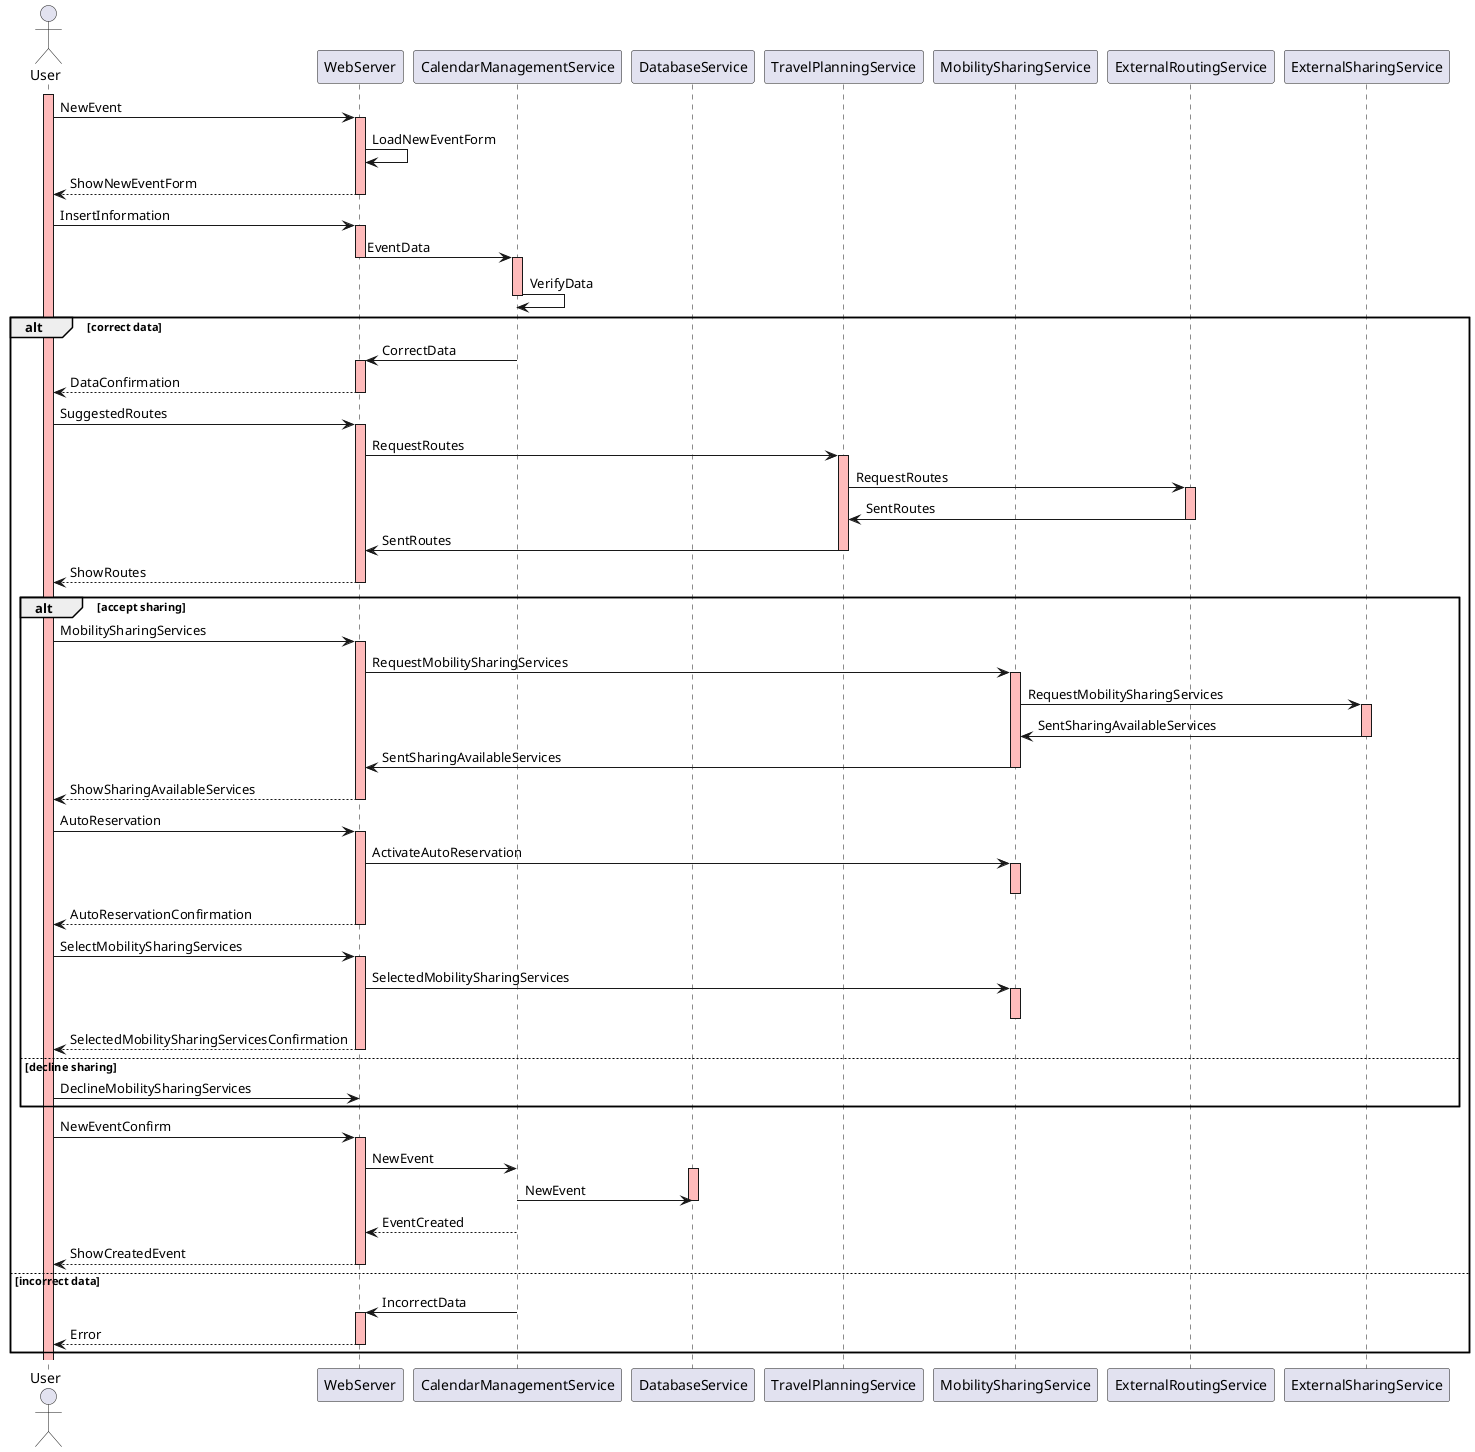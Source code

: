 @startuml

actor User
participant WebServer
participant CalendarManagementService
participant DatabaseService
participant TravelPlanningService
participant MobilitySharingService
participant ExternalRoutingService
participant ExternalSharingService

activate User #FFBBBB
User -> WebServer: NewEvent
activate WebServer #FFBBBB
WebServer -> WebServer: LoadNewEventForm
WebServer --> User: ShowNewEventForm
deactivate WebServer
User -> WebServer: InsertInformation
activate WebServer #FFBBBB
WebServer -> CalendarManagementService: EventData
deactivate WebServer
activate CalendarManagementService #FFBBBB
CalendarManagementService -> CalendarManagementService: VerifyData
deactivate CalendarManagementService

alt correct data
  CalendarManagementService -> WebServer: CorrectData
  activate WebServer #FFBBBB
  WebServer --> User: DataConfirmation
  deactivate WebServer
  User -> WebServer: SuggestedRoutes
  activate WebServer #FFBBBB
  WebServer -> TravelPlanningService: RequestRoutes
  activate TravelPlanningService #FFBBBB
  TravelPlanningService -> ExternalRoutingService: RequestRoutes
  activate ExternalRoutingService #FFBBBB
  ExternalRoutingService -> TravelPlanningService: SentRoutes
  deactivate ExternalRoutingService
  TravelPlanningService -> WebServer: SentRoutes
  deactivate TravelPlanningService
  WebServer --> User: ShowRoutes
  deactivate WebServer

  alt accept sharing
    User -> WebServer: MobilitySharingServices
    activate WebServer #FFBBBB
    WebServer -> MobilitySharingService: RequestMobilitySharingServices
    activate MobilitySharingService #FFBBBB
    MobilitySharingService -> ExternalSharingService: RequestMobilitySharingServices
    activate ExternalSharingService #FFBBBB
    ExternalSharingService -> MobilitySharingService: SentSharingAvailableServices
    deactivate ExternalSharingService
    MobilitySharingService -> WebServer: SentSharingAvailableServices
    deactivate MobilitySharingService
    WebServer --> User: ShowSharingAvailableServices
    deactivate WebServer
    User -> WebServer: AutoReservation
    activate WebServer #FFBBBB
    WebServer -> MobilitySharingService: ActivateAutoReservation
    activate MobilitySharingService #FFBBBB
    deactivate MobilitySharingService
    WebServer --> User: AutoReservationConfirmation
    deactivate WebServer
    User -> WebServer: SelectMobilitySharingServices
    activate WebServer #FFBBBB
    WebServer -> MobilitySharingService: SelectedMobilitySharingServices
    activate MobilitySharingService #FFBBBB
    deactivate MobilitySharingService
    WebServer --> User: SelectedMobilitySharingServicesConfirmation
    deactivate WebServer
  else decline sharing
    User -> WebServer: DeclineMobilitySharingServices
  end

  User -> WebServer: NewEventConfirm
  activate WebServer #FFBBBB
  WebServer -> CalendarManagementService: NewEvent
  activate DatabaseService #FFBBBB
  CalendarManagementService -> DatabaseService: NewEvent
  deactivate DatabaseService
  CalendarManagementService --> WebServer: EventCreated
  WebServer --> User: ShowCreatedEvent
  deactivate WebServer
else incorrect data
  CalendarManagementService -> WebServer: IncorrectData
  activate WebServer #FFBBBB
  WebServer --> User: Error
  deactivate WebServer
end

@enduml

